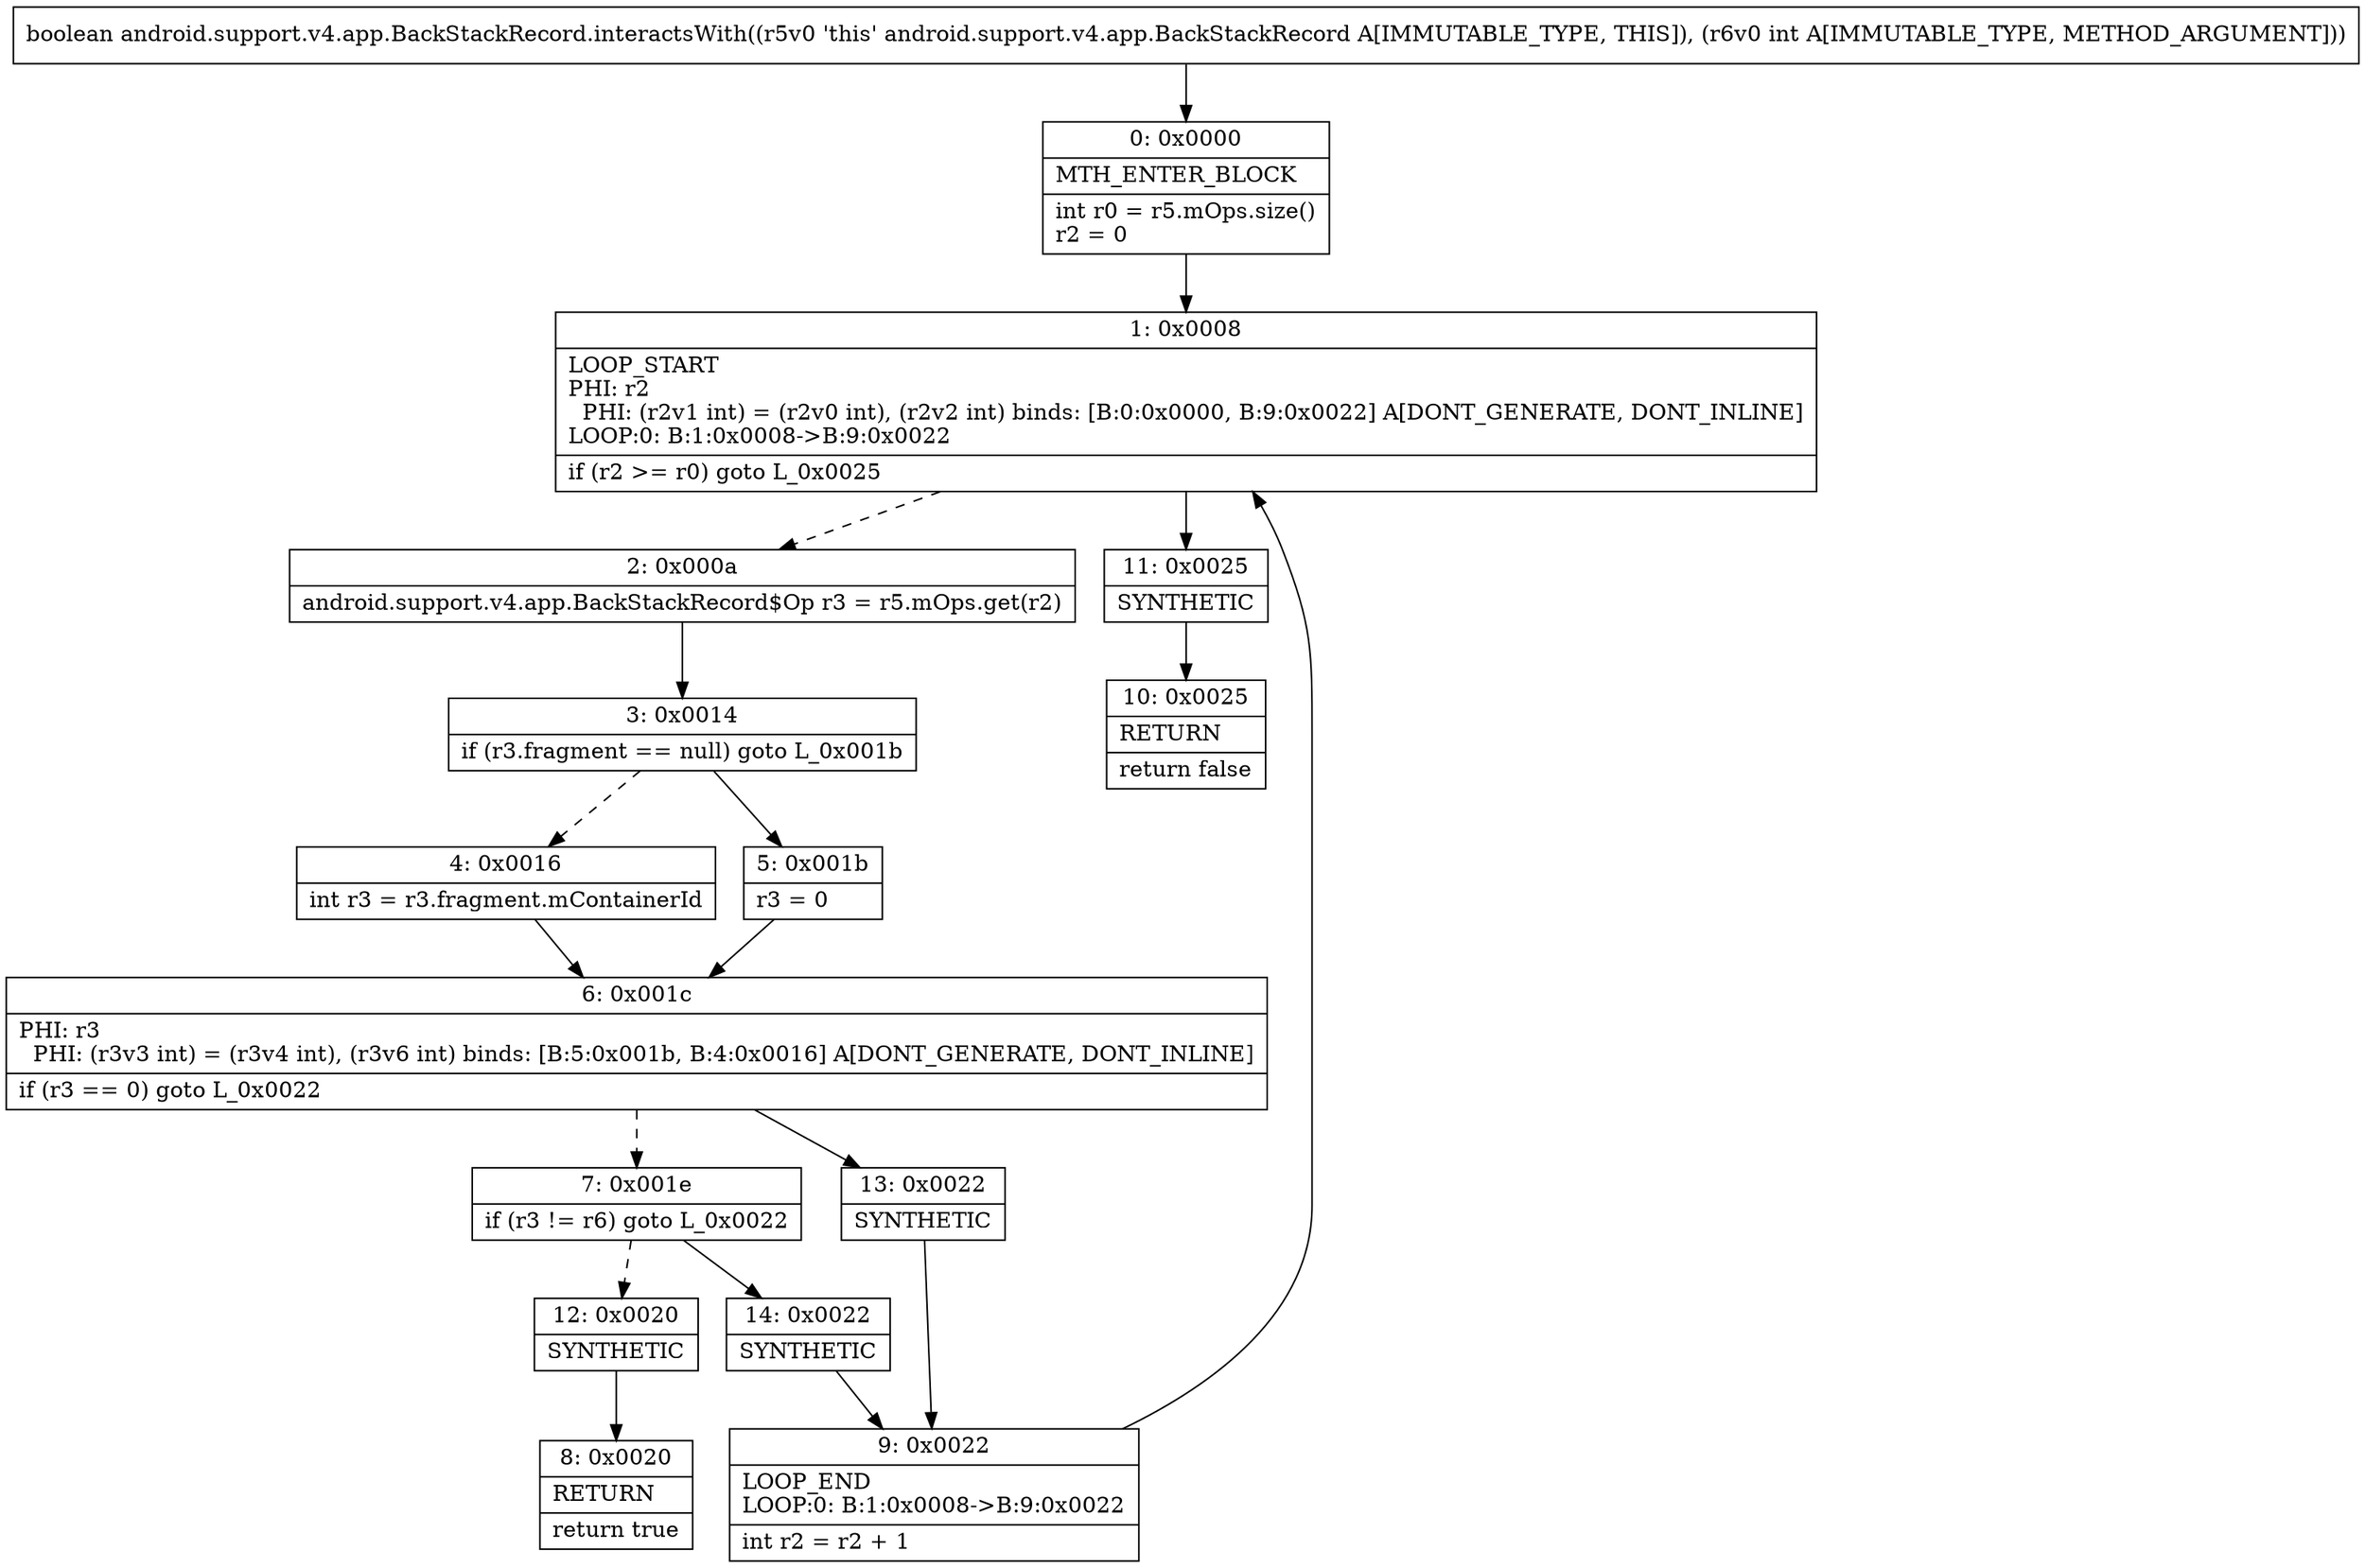 digraph "CFG forandroid.support.v4.app.BackStackRecord.interactsWith(I)Z" {
Node_0 [shape=record,label="{0\:\ 0x0000|MTH_ENTER_BLOCK\l|int r0 = r5.mOps.size()\lr2 = 0\l}"];
Node_1 [shape=record,label="{1\:\ 0x0008|LOOP_START\lPHI: r2 \l  PHI: (r2v1 int) = (r2v0 int), (r2v2 int) binds: [B:0:0x0000, B:9:0x0022] A[DONT_GENERATE, DONT_INLINE]\lLOOP:0: B:1:0x0008\-\>B:9:0x0022\l|if (r2 \>= r0) goto L_0x0025\l}"];
Node_2 [shape=record,label="{2\:\ 0x000a|android.support.v4.app.BackStackRecord$Op r3 = r5.mOps.get(r2)\l}"];
Node_3 [shape=record,label="{3\:\ 0x0014|if (r3.fragment == null) goto L_0x001b\l}"];
Node_4 [shape=record,label="{4\:\ 0x0016|int r3 = r3.fragment.mContainerId\l}"];
Node_5 [shape=record,label="{5\:\ 0x001b|r3 = 0\l}"];
Node_6 [shape=record,label="{6\:\ 0x001c|PHI: r3 \l  PHI: (r3v3 int) = (r3v4 int), (r3v6 int) binds: [B:5:0x001b, B:4:0x0016] A[DONT_GENERATE, DONT_INLINE]\l|if (r3 == 0) goto L_0x0022\l}"];
Node_7 [shape=record,label="{7\:\ 0x001e|if (r3 != r6) goto L_0x0022\l}"];
Node_8 [shape=record,label="{8\:\ 0x0020|RETURN\l|return true\l}"];
Node_9 [shape=record,label="{9\:\ 0x0022|LOOP_END\lLOOP:0: B:1:0x0008\-\>B:9:0x0022\l|int r2 = r2 + 1\l}"];
Node_10 [shape=record,label="{10\:\ 0x0025|RETURN\l|return false\l}"];
Node_11 [shape=record,label="{11\:\ 0x0025|SYNTHETIC\l}"];
Node_12 [shape=record,label="{12\:\ 0x0020|SYNTHETIC\l}"];
Node_13 [shape=record,label="{13\:\ 0x0022|SYNTHETIC\l}"];
Node_14 [shape=record,label="{14\:\ 0x0022|SYNTHETIC\l}"];
MethodNode[shape=record,label="{boolean android.support.v4.app.BackStackRecord.interactsWith((r5v0 'this' android.support.v4.app.BackStackRecord A[IMMUTABLE_TYPE, THIS]), (r6v0 int A[IMMUTABLE_TYPE, METHOD_ARGUMENT])) }"];
MethodNode -> Node_0;
Node_0 -> Node_1;
Node_1 -> Node_2[style=dashed];
Node_1 -> Node_11;
Node_2 -> Node_3;
Node_3 -> Node_4[style=dashed];
Node_3 -> Node_5;
Node_4 -> Node_6;
Node_5 -> Node_6;
Node_6 -> Node_7[style=dashed];
Node_6 -> Node_13;
Node_7 -> Node_12[style=dashed];
Node_7 -> Node_14;
Node_9 -> Node_1;
Node_11 -> Node_10;
Node_12 -> Node_8;
Node_13 -> Node_9;
Node_14 -> Node_9;
}


